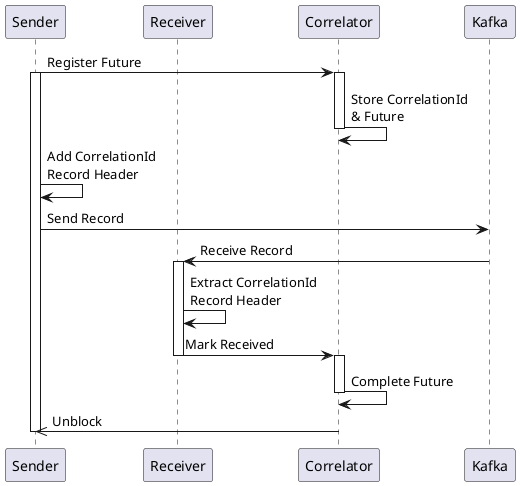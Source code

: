 @startuml

participant Sender
participant Receiver

Sender -> Correlator : Register Future
activate Sender
activate Correlator
Correlator -> Correlator : Store CorrelationId\n& Future
deactivate Correlator
Sender -> Sender : Add CorrelationId\nRecord Header
Sender -> Kafka : Send Record

Receiver <- Kafka : Receive Record
activate Receiver
Receiver -> Receiver : Extract CorrelationId\nRecord Header
Receiver -> Correlator : Mark Received
deactivate Receiver
activate Correlator
Correlator -> Correlator : Complete Future
deactivate Correlator
Sender <<- Correlator : Unblock
deactivate Sender

@enduml
